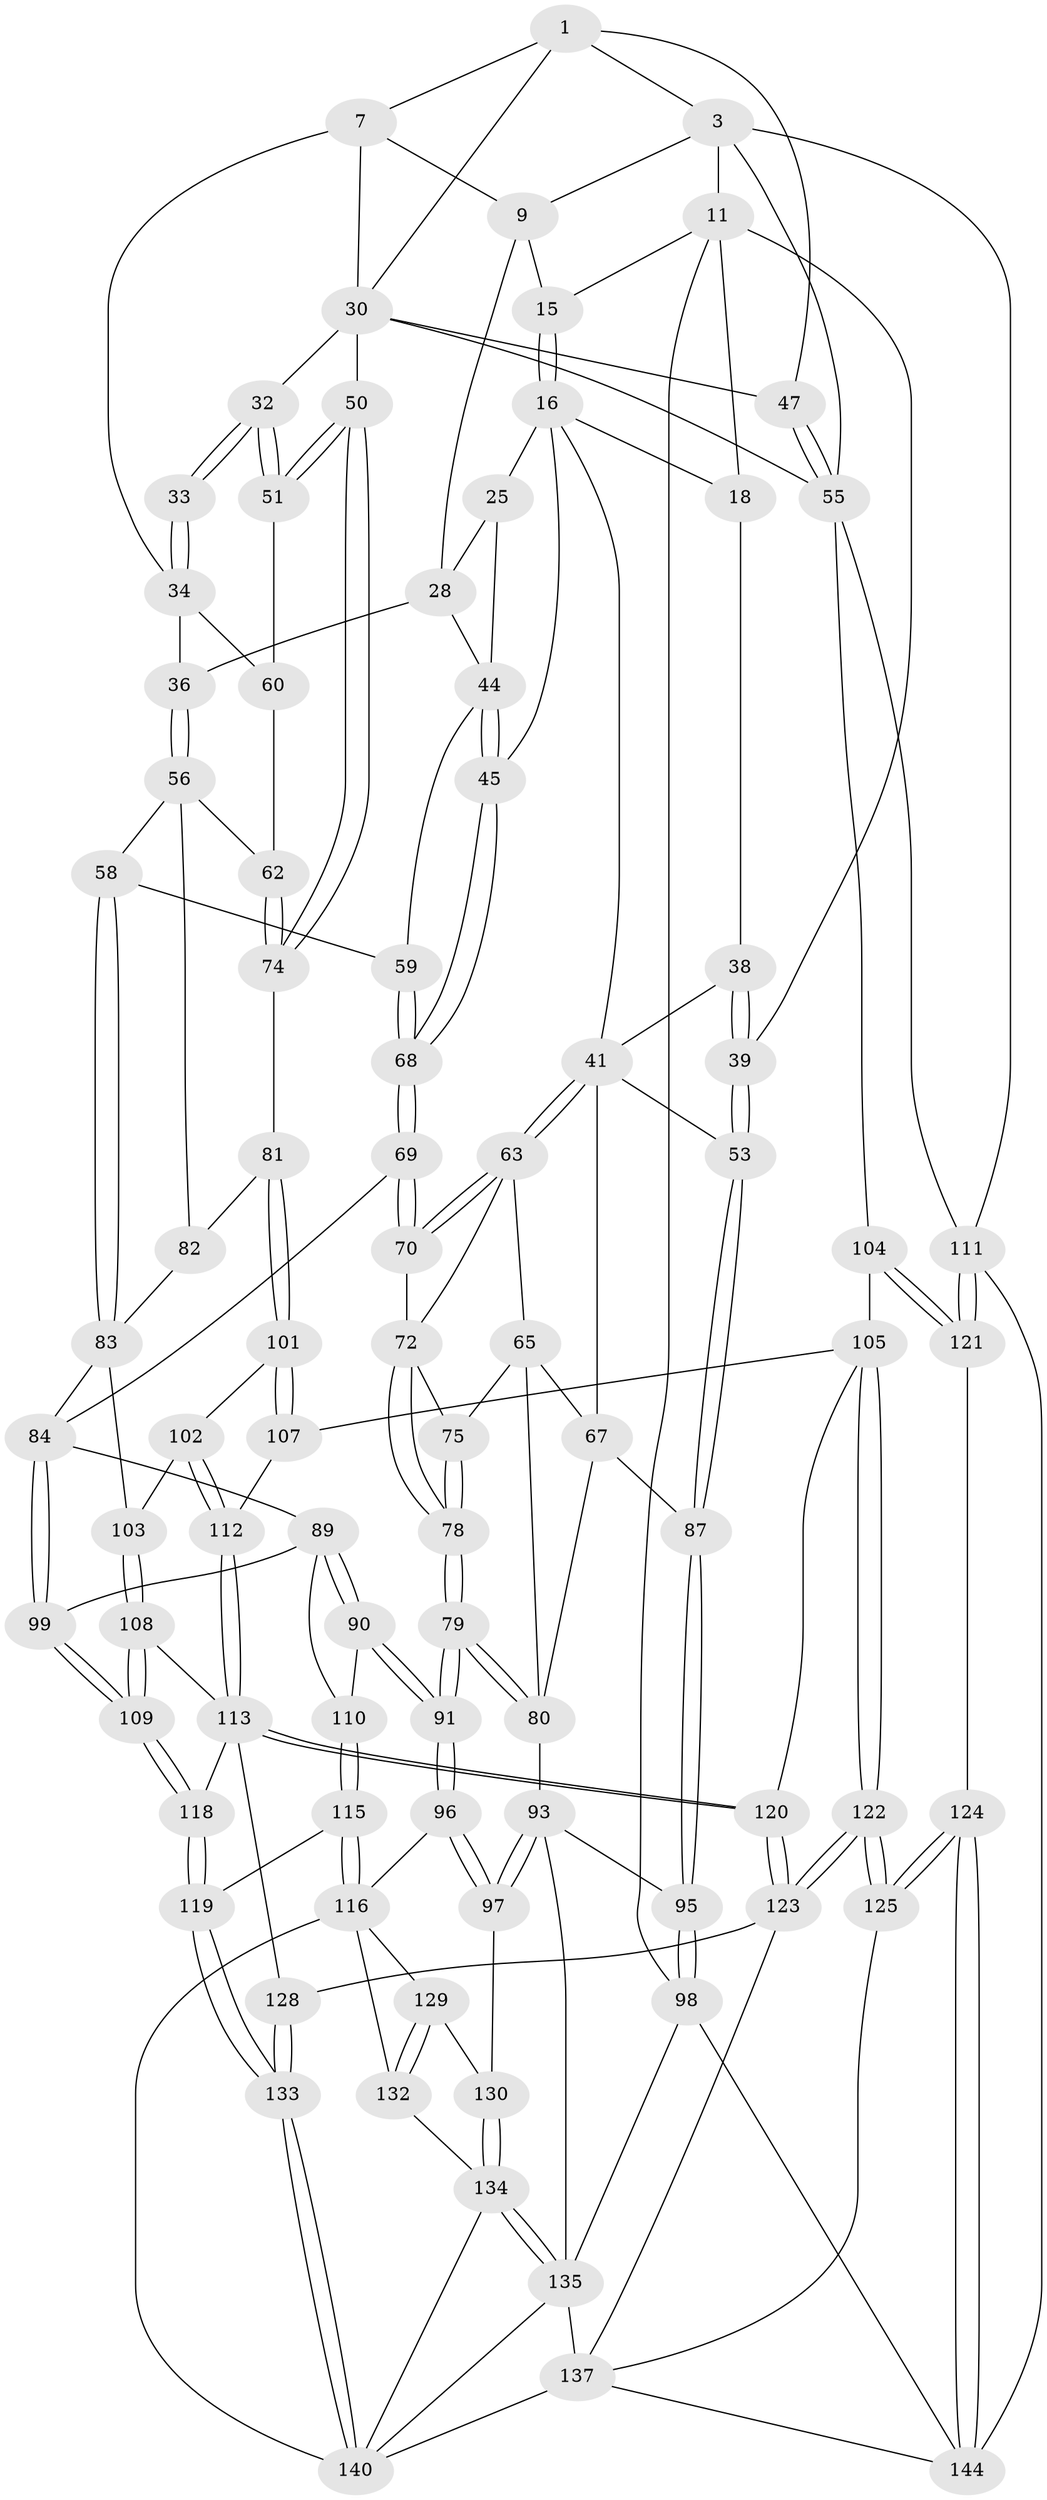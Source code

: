 // original degree distribution, {3: 0.013605442176870748, 5: 0.4897959183673469, 6: 0.23809523809523808, 4: 0.2585034013605442}
// Generated by graph-tools (version 1.1) at 2025/21/03/04/25 18:21:28]
// undirected, 88 vertices, 213 edges
graph export_dot {
graph [start="1"]
  node [color=gray90,style=filled];
  1 [pos="+0.8253327411533911+0.028447444878954866",super="+2+6"];
  3 [pos="+1+0",super="+4"];
  7 [pos="+0.7763314049814402+0.13227191393468632",super="+8"];
  9 [pos="+0.6501292543027298+0.07854908685030021",super="+19"];
  11 [pos="+0+0",super="+12"];
  15 [pos="+0.4250639363053464+0.04209682252485096",super="+20"];
  16 [pos="+0.3931238695630692+0.130277604209518",super="+22+17"];
  18 [pos="+0.2691959496328182+0.015284269265628538",super="+21"];
  25 [pos="+0.44902492487694784+0.16744234230326183",super="+29+26"];
  28 [pos="+0.5850933555877726+0.18419148516268005",super="+37"];
  30 [pos="+0.8724357041585201+0.22231087110460726",super="+48+31"];
  32 [pos="+0.7662694323694017+0.2886477660983195"];
  33 [pos="+0.7586219725913894+0.2856291009605038"];
  34 [pos="+0.7273468548426637+0.21007298604030009",super="+35"];
  36 [pos="+0.5893725551604697+0.2238939788639877"];
  38 [pos="+0.1610086327893477+0.14978367655134894"];
  39 [pos="+0+0.1768814899500416"];
  41 [pos="+0.27385942568710203+0.22888173435178444",super="+42"];
  44 [pos="+0.468770145766035+0.2675428484074128",super="+46"];
  45 [pos="+0.3798280083652519+0.3100235558339619"];
  47 [pos="+0.9193551725743028+0.3423094296474808"];
  50 [pos="+0.8296662701614177+0.43901979320896556"];
  51 [pos="+0.813954536355165+0.4126819870915016"];
  53 [pos="+0+0.20499941335696426"];
  55 [pos="+1+0.3466801377116387",super="+76"];
  56 [pos="+0.5950073652782997+0.39391069016522584",super="+57"];
  58 [pos="+0.5364630670383413+0.39567406623782914"];
  59 [pos="+0.5036026132262951+0.3704042454086597"];
  60 [pos="+0.6625443180569885+0.29691578664159335",super="+61+71"];
  62 [pos="+0.6273523799990164+0.38691617147496765"];
  63 [pos="+0.2627627672305885+0.277441268139006",super="+64"];
  65 [pos="+0.139037828663359+0.3698970895937911",super="+66"];
  67 [pos="+0.07760280479526173+0.3535543918328479",super="+86"];
  68 [pos="+0.39779996261697187+0.4004654389815509"];
  69 [pos="+0.3805918898144956+0.42772498265519215"];
  70 [pos="+0.2880202094667326+0.40585639408654794"];
  72 [pos="+0.28685633659980647+0.4063462739731997",super="+73"];
  74 [pos="+0.6851151092418031+0.4352371644266234"];
  75 [pos="+0.16197044329884783+0.3823611450215958"];
  78 [pos="+0.21709733890317992+0.4788364381890225"];
  79 [pos="+0.20104795560210464+0.5374828177734238"];
  80 [pos="+0.13464495953809738+0.47345471415814594",super="+88"];
  81 [pos="+0.6143600972769089+0.5109694070692559"];
  82 [pos="+0.5786690714516896+0.48392436771249264"];
  83 [pos="+0.4590094466799164+0.5142824883787832",super="+92"];
  84 [pos="+0.4569903102224241+0.5138699772039848",super="+85"];
  87 [pos="+0+0.6162847269357014"];
  89 [pos="+0.34555795290900315+0.4951420751988523",super="+100"];
  90 [pos="+0.2955493503191969+0.5422805157629251"];
  91 [pos="+0.20218740895039294+0.5474337229958454"];
  93 [pos="+0.021958929491631172+0.6397577370937011",super="+94"];
  95 [pos="+0+0.7069208785410754"];
  96 [pos="+0.17687093338740006+0.5910855836420045"];
  97 [pos="+0.09122815649149899+0.6335226921429327"];
  98 [pos="+0+1"];
  99 [pos="+0.4105620328045494+0.5813255579514202"];
  101 [pos="+0.6198752864572656+0.5212608924983474"];
  102 [pos="+0.5239691514665995+0.5713834826564286"];
  103 [pos="+0.501239809616828+0.5567382152941031"];
  104 [pos="+0.7947436649318341+0.5508237449631418"];
  105 [pos="+0.725042564474182+0.5798020753808594",super="+106"];
  107 [pos="+0.6316909843636807+0.5409422758867096"];
  108 [pos="+0.48614116201556884+0.6022125285460981"];
  109 [pos="+0.4098003820369962+0.6562199324686865"];
  110 [pos="+0.32234384577584+0.5764586225350065"];
  111 [pos="+1+0.703124278759143"];
  112 [pos="+0.5484626408973349+0.5907316644625208"];
  113 [pos="+0.5581716983712236+0.6570101216037573",super="+114"];
  115 [pos="+0.35558325634619875+0.6857761915709012"];
  116 [pos="+0.3375089479927797+0.6950880913586138",super="+117+131"];
  118 [pos="+0.4040282598221024+0.6713203256273739"];
  119 [pos="+0.39410930529414767+0.6820204667627988"];
  120 [pos="+0.5766655484246349+0.6616546395573976"];
  121 [pos="+0.8889752759113344+0.8039720661317401"];
  122 [pos="+0.6718645388352501+0.7264385253468392"];
  123 [pos="+0.589488880544614+0.6735072525896288",super="+127"];
  124 [pos="+0.8726614893660176+0.8181912008940765"];
  125 [pos="+0.6906203256292213+0.7964185629400661"];
  128 [pos="+0.5142652269604165+0.7413616891567225"];
  129 [pos="+0.22104187081621318+0.7219323416133996"];
  130 [pos="+0.15601093616796916+0.7188579967203741"];
  132 [pos="+0.23689572057683053+0.7605080879548499"];
  133 [pos="+0.45608840630662606+0.7697074611254744"];
  134 [pos="+0.17851407482878343+0.7844260539415427",super="+136"];
  135 [pos="+0.13049730409179094+0.8544657532152347",super="+143"];
  137 [pos="+0.6465545827910735+0.8328013256527109",super="+138"];
  140 [pos="+0.45634744701629776+0.8400455408954515",super="+141"];
  144 [pos="+0.8384023651677801+1"];
  1 -- 3;
  1 -- 47;
  1 -- 30;
  1 -- 7;
  3 -- 55;
  3 -- 11 [weight=2];
  3 -- 9;
  3 -- 111;
  7 -- 9;
  7 -- 34;
  7 -- 30;
  9 -- 28;
  9 -- 15;
  11 -- 39;
  11 -- 98;
  11 -- 18 [weight=2];
  11 -- 15;
  15 -- 16 [weight=2];
  15 -- 16;
  16 -- 25 [weight=2];
  16 -- 18;
  16 -- 41;
  16 -- 45;
  18 -- 38;
  25 -- 28;
  25 -- 44;
  28 -- 36;
  28 -- 44;
  30 -- 50;
  30 -- 47;
  30 -- 55;
  30 -- 32;
  32 -- 33;
  32 -- 33;
  32 -- 51;
  32 -- 51;
  33 -- 34 [weight=2];
  33 -- 34;
  34 -- 36;
  34 -- 60;
  36 -- 56;
  36 -- 56;
  38 -- 39;
  38 -- 39;
  38 -- 41;
  39 -- 53;
  39 -- 53;
  41 -- 63;
  41 -- 63;
  41 -- 67;
  41 -- 53;
  44 -- 45;
  44 -- 45;
  44 -- 59;
  45 -- 68;
  45 -- 68;
  47 -- 55;
  47 -- 55;
  50 -- 51;
  50 -- 51;
  50 -- 74;
  50 -- 74;
  51 -- 60;
  53 -- 87;
  53 -- 87;
  55 -- 104;
  55 -- 111;
  56 -- 62;
  56 -- 58;
  56 -- 82;
  58 -- 59;
  58 -- 83;
  58 -- 83;
  59 -- 68;
  59 -- 68;
  60 -- 62;
  62 -- 74;
  62 -- 74;
  63 -- 70;
  63 -- 70;
  63 -- 65;
  63 -- 72;
  65 -- 75;
  65 -- 80;
  65 -- 67;
  67 -- 80;
  67 -- 87;
  68 -- 69;
  68 -- 69;
  69 -- 70;
  69 -- 70;
  69 -- 84;
  70 -- 72;
  72 -- 78;
  72 -- 78;
  72 -- 75;
  74 -- 81;
  75 -- 78;
  75 -- 78;
  78 -- 79;
  78 -- 79;
  79 -- 80;
  79 -- 80;
  79 -- 91;
  79 -- 91;
  80 -- 93;
  81 -- 82;
  81 -- 101;
  81 -- 101;
  82 -- 83;
  83 -- 84;
  83 -- 103;
  84 -- 99;
  84 -- 99;
  84 -- 89;
  87 -- 95;
  87 -- 95;
  89 -- 90;
  89 -- 90;
  89 -- 99;
  89 -- 110;
  90 -- 91;
  90 -- 91;
  90 -- 110;
  91 -- 96;
  91 -- 96;
  93 -- 97;
  93 -- 97;
  93 -- 95;
  93 -- 135;
  95 -- 98;
  95 -- 98;
  96 -- 97;
  96 -- 97;
  96 -- 116;
  97 -- 130;
  98 -- 144;
  98 -- 135;
  99 -- 109;
  99 -- 109;
  101 -- 102;
  101 -- 107;
  101 -- 107;
  102 -- 103;
  102 -- 112;
  102 -- 112;
  103 -- 108;
  103 -- 108;
  104 -- 105;
  104 -- 121;
  104 -- 121;
  105 -- 122;
  105 -- 122;
  105 -- 120;
  105 -- 107;
  107 -- 112;
  108 -- 109;
  108 -- 109;
  108 -- 113;
  109 -- 118;
  109 -- 118;
  110 -- 115;
  110 -- 115;
  111 -- 121;
  111 -- 121;
  111 -- 144;
  112 -- 113;
  112 -- 113;
  113 -- 120;
  113 -- 120;
  113 -- 128;
  113 -- 118;
  115 -- 116;
  115 -- 116;
  115 -- 119;
  116 -- 129;
  116 -- 132;
  116 -- 140;
  118 -- 119;
  118 -- 119;
  119 -- 133;
  119 -- 133;
  120 -- 123;
  120 -- 123;
  121 -- 124;
  122 -- 123;
  122 -- 123;
  122 -- 125;
  122 -- 125;
  123 -- 128;
  123 -- 137;
  124 -- 125;
  124 -- 125;
  124 -- 144;
  124 -- 144;
  125 -- 137;
  128 -- 133;
  128 -- 133;
  129 -- 130;
  129 -- 132;
  129 -- 132;
  130 -- 134;
  130 -- 134;
  132 -- 134;
  133 -- 140;
  133 -- 140;
  134 -- 135;
  134 -- 135;
  134 -- 140;
  135 -- 137 [weight=2];
  135 -- 140;
  137 -- 144;
  137 -- 140;
}
